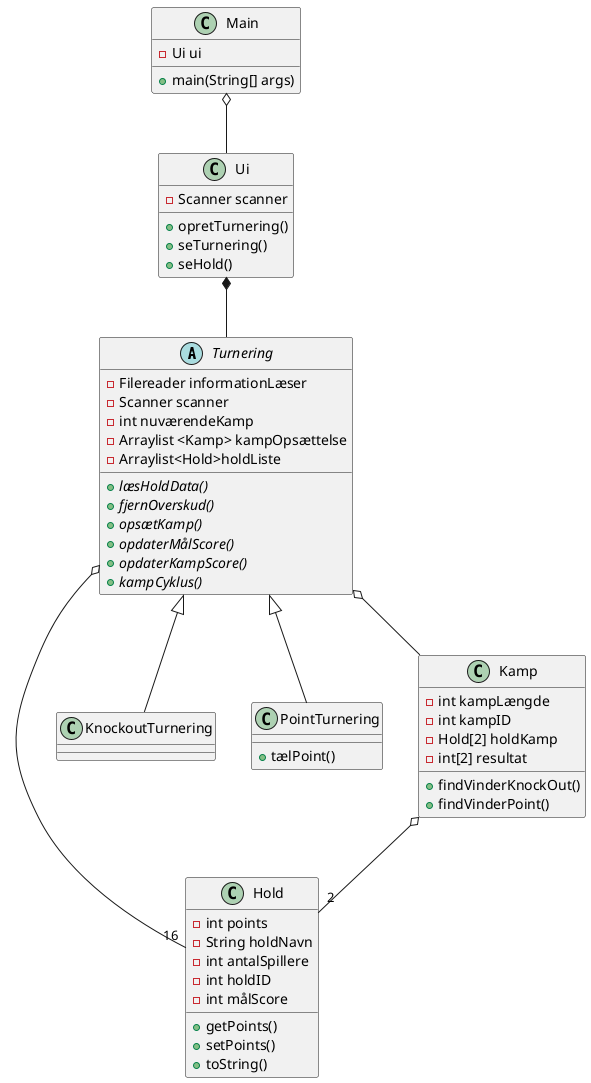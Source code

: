 @startuml
'https://plantuml.com/class-diagram

abstract class Turnering
class Main
class Hold
class KnockoutTurnering
class PointTurnering
class Kamp
Main o-- Ui
Ui *-- Turnering
Turnering <|-- KnockoutTurnering
Turnering<|-- PointTurnering
Turnering o-- "16" Hold
Turnering o-- Kamp
Kamp o-- "2" Hold

class Ui{
 - Scanner scanner
 + opretTurnering()
 + seTurnering()
 + seHold()
}

class Main {
 + main(String[] args)
 - Ui ui
}
class Kamp{
- int kampLængde
- int kampID
- Hold[2] holdKamp
- int[2] resultat
+ findVinderKnockOut()
+ findVinderPoint()
}

class Hold{
- int points
- String holdNavn
- int antalSpillere
- int holdID
- int målScore
+ getPoints()
+ setPoints()
+ toString()

}
abstract class Turnering{
- Filereader informationLæser
- Scanner scanner
- int nuværendeKamp
- Arraylist <Kamp> kampOpsættelse
- Arraylist<Hold>holdListe
+ {abstract}læsHoldData()
+ {abstract}fjernOverskud()
+ {abstract}opsætKamp()
+ {abstract}opdaterMålScore()
+ {abstract}opdaterKampScore()
+ {abstract}kampCyklus()
}
class KnockoutTurnering{

}
class PointTurnering{
+ tælPoint()
}


@enduml
